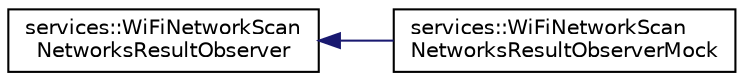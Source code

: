 digraph "Graphical Class Hierarchy"
{
 // INTERACTIVE_SVG=YES
  edge [fontname="Helvetica",fontsize="10",labelfontname="Helvetica",labelfontsize="10"];
  node [fontname="Helvetica",fontsize="10",shape=record];
  rankdir="LR";
  Node0 [label="services::WiFiNetworkScan\lNetworksResultObserver",height=0.2,width=0.4,color="black", fillcolor="white", style="filled",URL="$dd/dd4/classservices_1_1_wi_fi_network_scan_networks_result_observer.html"];
  Node0 -> Node1 [dir="back",color="midnightblue",fontsize="10",style="solid",fontname="Helvetica"];
  Node1 [label="services::WiFiNetworkScan\lNetworksResultObserverMock",height=0.2,width=0.4,color="black", fillcolor="white", style="filled",URL="$db/dac/classservices_1_1_wi_fi_network_scan_networks_result_observer_mock.html"];
}
